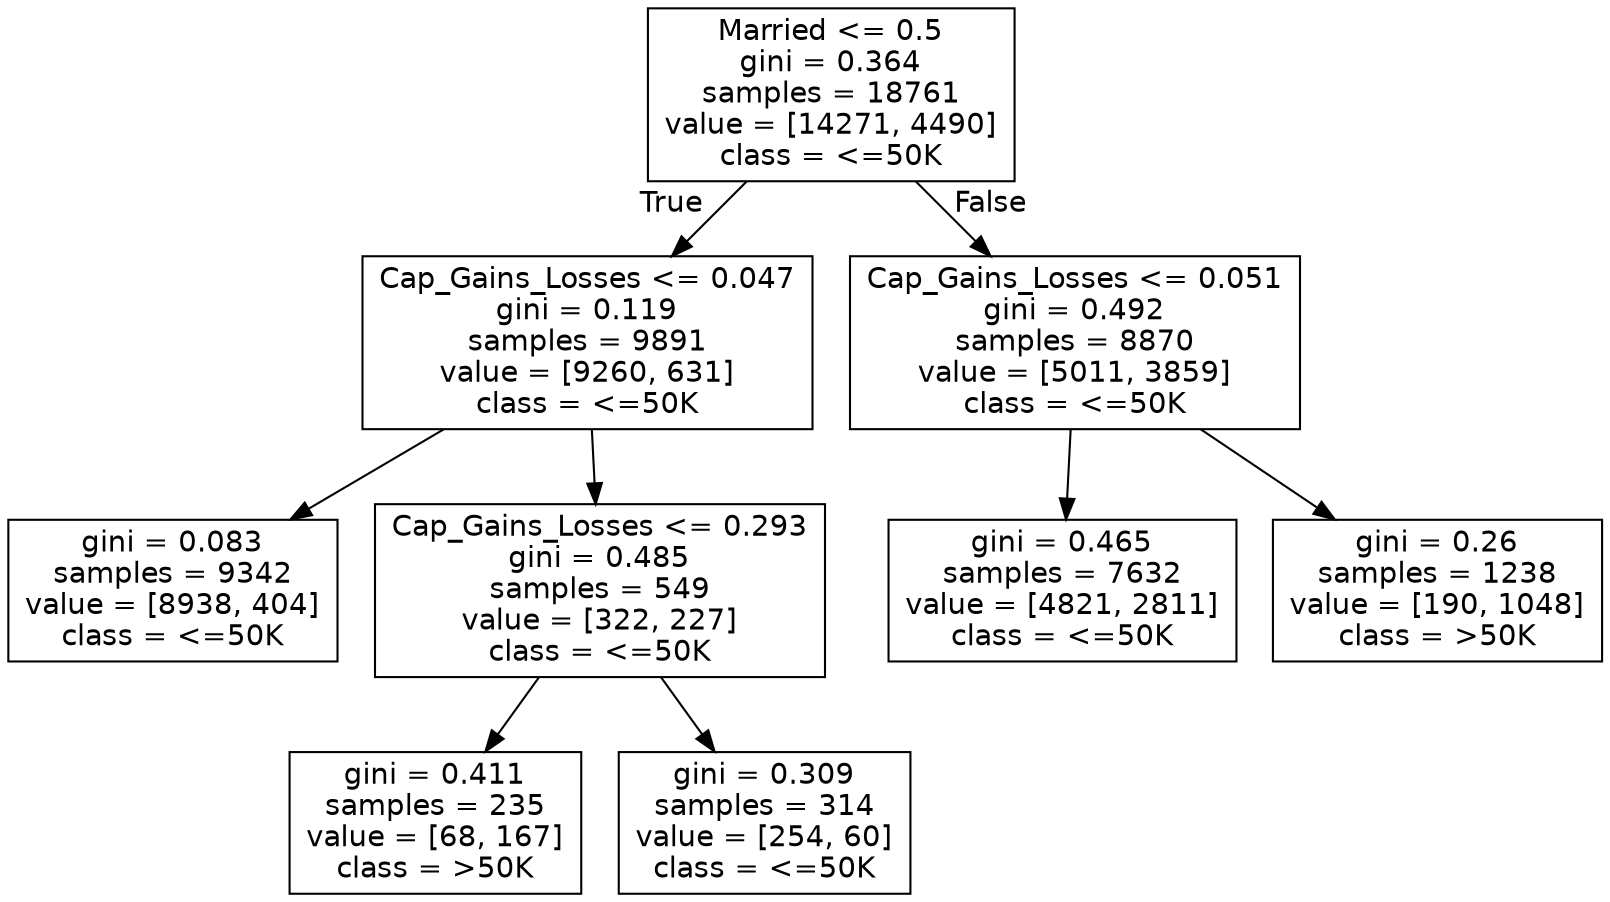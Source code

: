 digraph Tree {
node [shape=box, fontname="helvetica"] ;
edge [fontname="helvetica"] ;
0 [label="Married <= 0.5\ngini = 0.364\nsamples = 18761\nvalue = [14271, 4490]\nclass = <=50K"] ;
1 [label="Cap_Gains_Losses <= 0.047\ngini = 0.119\nsamples = 9891\nvalue = [9260, 631]\nclass = <=50K"] ;
0 -> 1 [labeldistance=2.5, labelangle=45, headlabel="True"] ;
5 [label="gini = 0.083\nsamples = 9342\nvalue = [8938, 404]\nclass = <=50K"] ;
1 -> 5 ;
6 [label="Cap_Gains_Losses <= 0.293\ngini = 0.485\nsamples = 549\nvalue = [322, 227]\nclass = <=50K"] ;
1 -> 6 ;
7 [label="gini = 0.411\nsamples = 235\nvalue = [68, 167]\nclass = >50K"] ;
6 -> 7 ;
8 [label="gini = 0.309\nsamples = 314\nvalue = [254, 60]\nclass = <=50K"] ;
6 -> 8 ;
2 [label="Cap_Gains_Losses <= 0.051\ngini = 0.492\nsamples = 8870\nvalue = [5011, 3859]\nclass = <=50K"] ;
0 -> 2 [labeldistance=2.5, labelangle=-45, headlabel="False"] ;
3 [label="gini = 0.465\nsamples = 7632\nvalue = [4821, 2811]\nclass = <=50K"] ;
2 -> 3 ;
4 [label="gini = 0.26\nsamples = 1238\nvalue = [190, 1048]\nclass = >50K"] ;
2 -> 4 ;
}